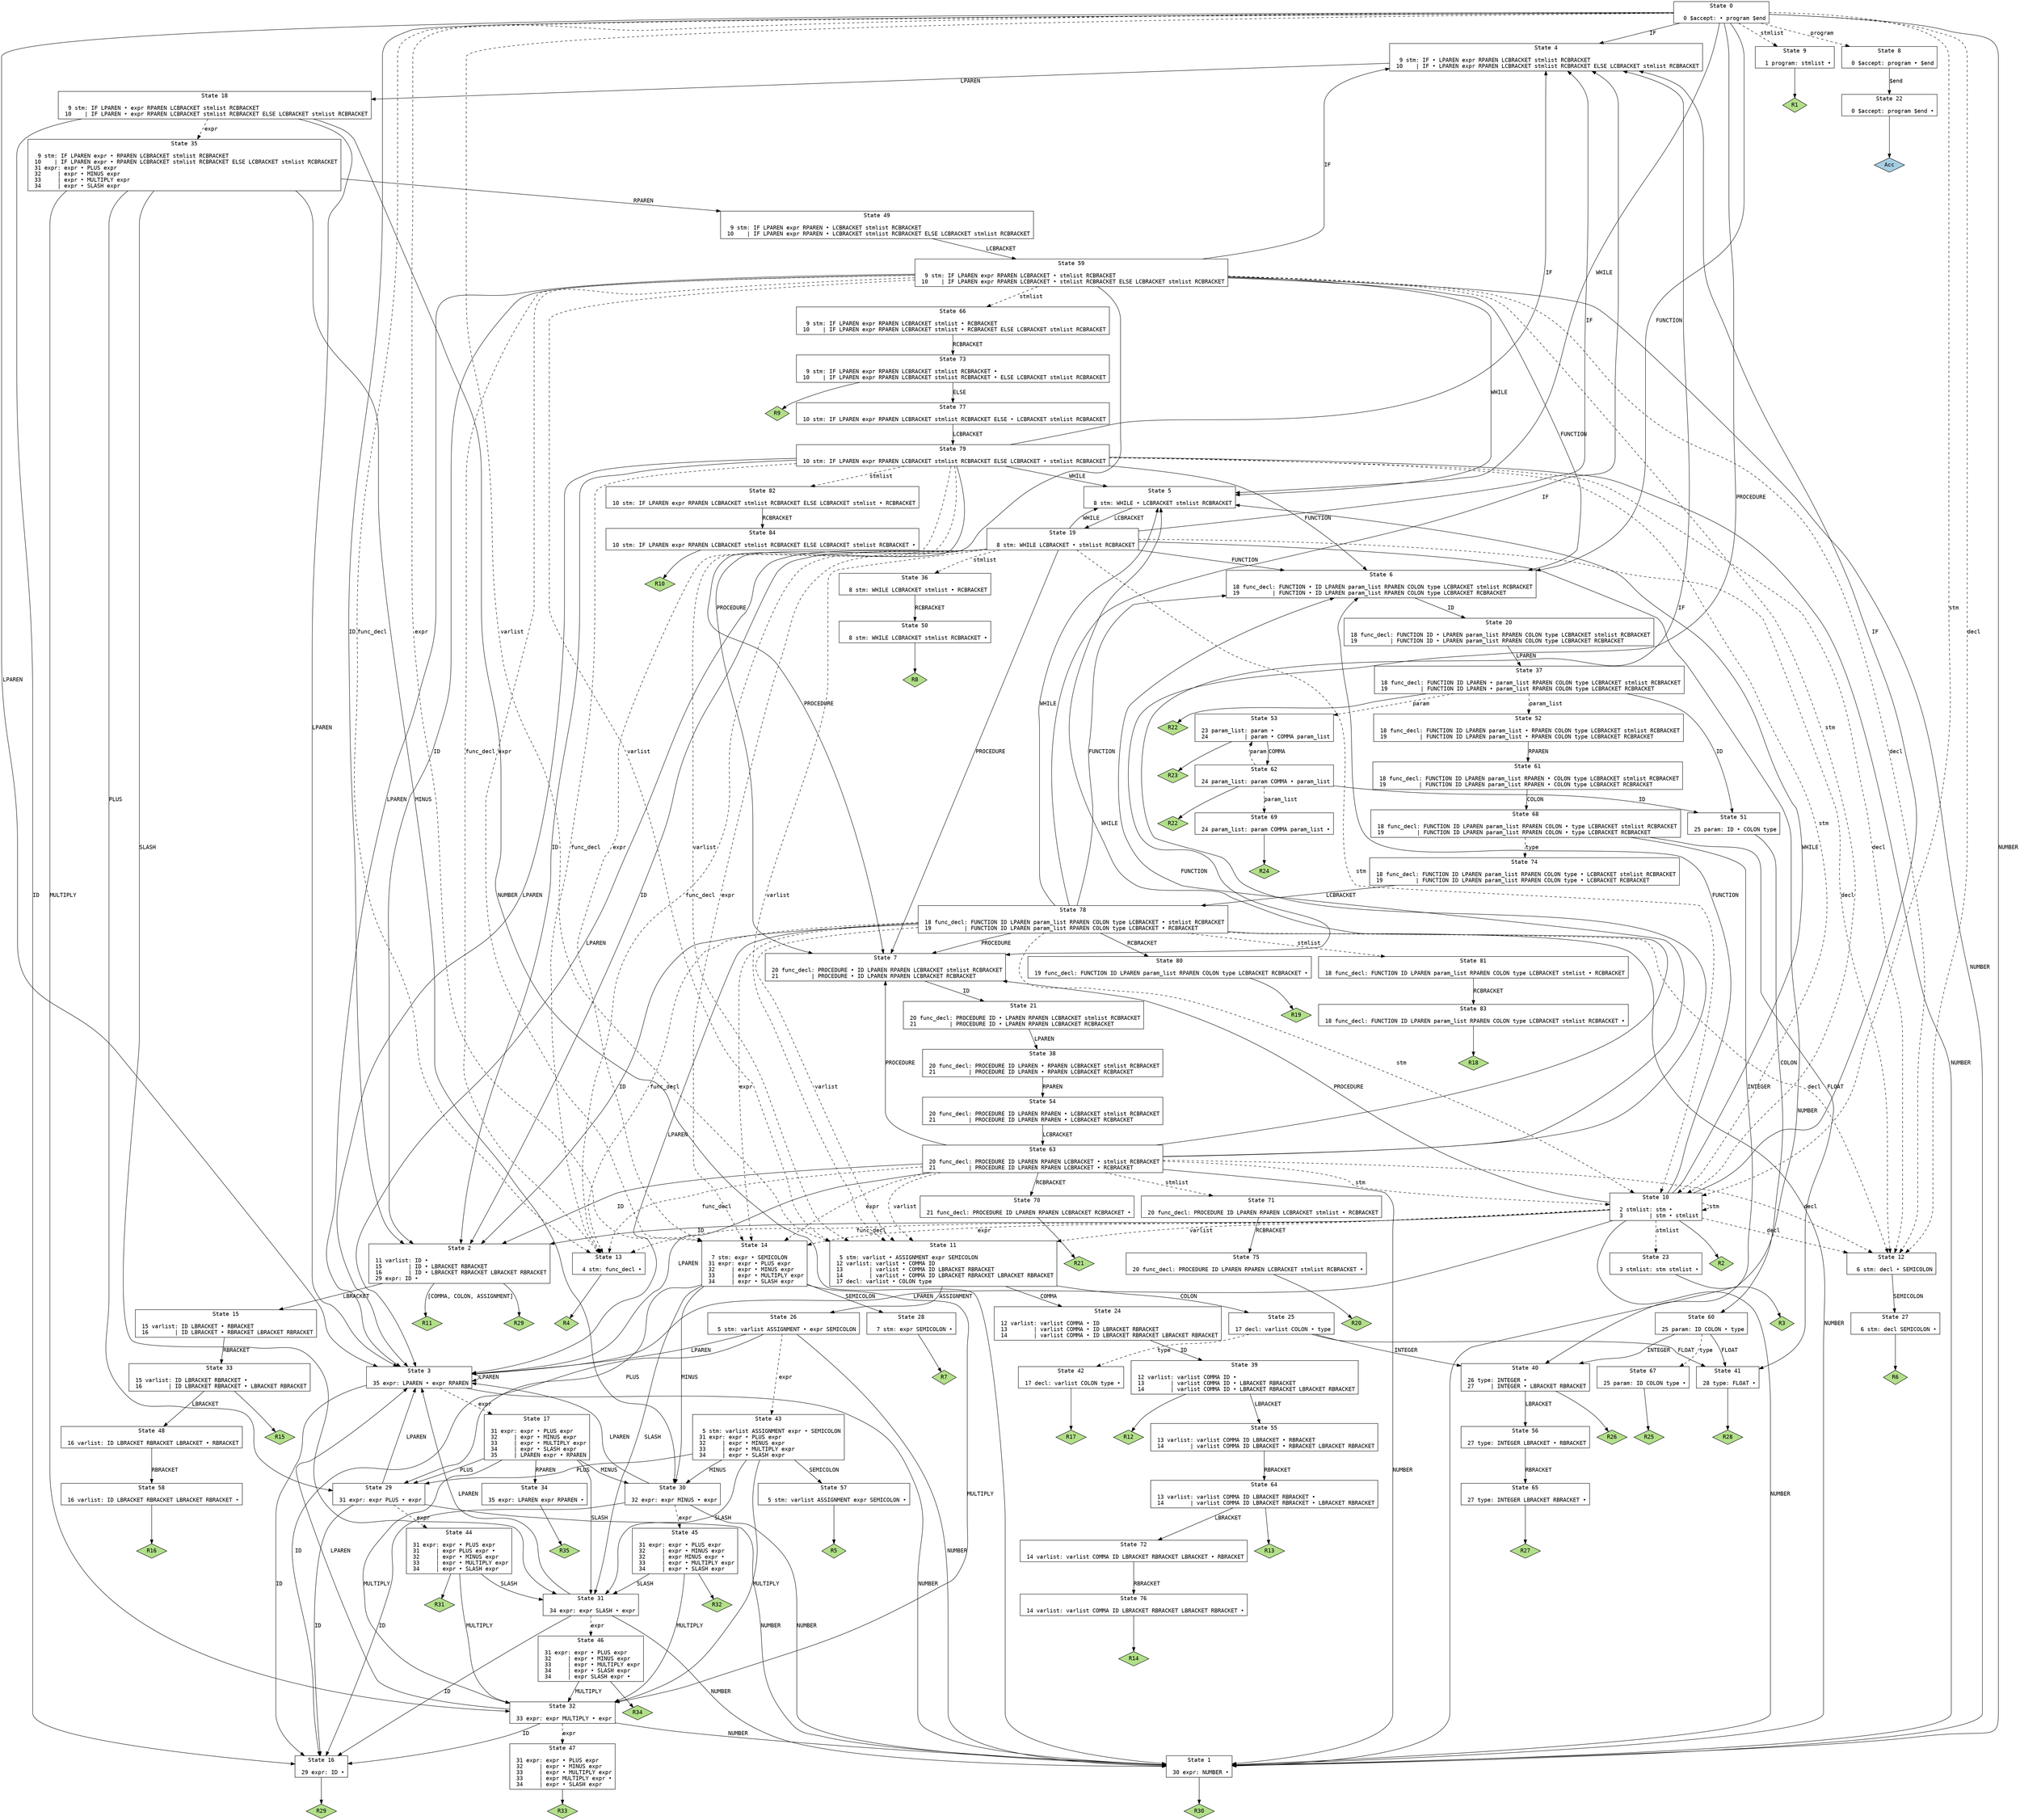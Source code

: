 // Generated by GNU Bison 3.8.2.
// Report bugs to <bug-bison@gnu.org>.
// Home page: <https://www.gnu.org/software/bison/>.

digraph "parser.y"
{
  node [fontname = courier, shape = box, colorscheme = paired6]
  edge [fontname = courier]

  0 [label="State 0\n\l  0 $accept: • program $end\l"]
  0 -> 1 [style=solid label="NUMBER"]
  0 -> 2 [style=solid label="ID"]
  0 -> 3 [style=solid label="LPAREN"]
  0 -> 4 [style=solid label="IF"]
  0 -> 5 [style=solid label="WHILE"]
  0 -> 6 [style=solid label="FUNCTION"]
  0 -> 7 [style=solid label="PROCEDURE"]
  0 -> 8 [style=dashed label="program"]
  0 -> 9 [style=dashed label="stmlist"]
  0 -> 10 [style=dashed label="stm"]
  0 -> 11 [style=dashed label="varlist"]
  0 -> 12 [style=dashed label="decl"]
  0 -> 13 [style=dashed label="func_decl"]
  0 -> 14 [style=dashed label="expr"]
  1 [label="State 1\n\l 30 expr: NUMBER •\l"]
  1 -> "1R30" [style=solid]
 "1R30" [label="R30", fillcolor=3, shape=diamond, style=filled]
  2 [label="State 2\n\l 11 varlist: ID •\l 15        | ID • LBRACKET RBRACKET\l 16        | ID • LBRACKET RBRACKET LBRACKET RBRACKET\l 29 expr: ID •\l"]
  2 -> 15 [style=solid label="LBRACKET"]
  2 -> "2R11" [label="[COMMA, COLON, ASSIGNMENT]", style=solid]
 "2R11" [label="R11", fillcolor=3, shape=diamond, style=filled]
  2 -> "2R29" [style=solid]
 "2R29" [label="R29", fillcolor=3, shape=diamond, style=filled]
  3 [label="State 3\n\l 35 expr: LPAREN • expr RPAREN\l"]
  3 -> 1 [style=solid label="NUMBER"]
  3 -> 16 [style=solid label="ID"]
  3 -> 3 [style=solid label="LPAREN"]
  3 -> 17 [style=dashed label="expr"]
  4 [label="State 4\n\l  9 stm: IF • LPAREN expr RPAREN LCBRACKET stmlist RCBRACKET\l 10    | IF • LPAREN expr RPAREN LCBRACKET stmlist RCBRACKET ELSE LCBRACKET stmlist RCBRACKET\l"]
  4 -> 18 [style=solid label="LPAREN"]
  5 [label="State 5\n\l  8 stm: WHILE • LCBRACKET stmlist RCBRACKET\l"]
  5 -> 19 [style=solid label="LCBRACKET"]
  6 [label="State 6\n\l 18 func_decl: FUNCTION • ID LPAREN param_list RPAREN COLON type LCBRACKET stmlist RCBRACKET\l 19          | FUNCTION • ID LPAREN param_list RPAREN COLON type LCBRACKET RCBRACKET\l"]
  6 -> 20 [style=solid label="ID"]
  7 [label="State 7\n\l 20 func_decl: PROCEDURE • ID LPAREN RPAREN LCBRACKET stmlist RCBRACKET\l 21          | PROCEDURE • ID LPAREN RPAREN LCBRACKET RCBRACKET\l"]
  7 -> 21 [style=solid label="ID"]
  8 [label="State 8\n\l  0 $accept: program • $end\l"]
  8 -> 22 [style=solid label="$end"]
  9 [label="State 9\n\l  1 program: stmlist •\l"]
  9 -> "9R1" [style=solid]
 "9R1" [label="R1", fillcolor=3, shape=diamond, style=filled]
  10 [label="State 10\n\l  2 stmlist: stm •\l  3        | stm • stmlist\l"]
  10 -> 1 [style=solid label="NUMBER"]
  10 -> 2 [style=solid label="ID"]
  10 -> 3 [style=solid label="LPAREN"]
  10 -> 4 [style=solid label="IF"]
  10 -> 5 [style=solid label="WHILE"]
  10 -> 6 [style=solid label="FUNCTION"]
  10 -> 7 [style=solid label="PROCEDURE"]
  10 -> 23 [style=dashed label="stmlist"]
  10 -> 10 [style=dashed label="stm"]
  10 -> 11 [style=dashed label="varlist"]
  10 -> 12 [style=dashed label="decl"]
  10 -> 13 [style=dashed label="func_decl"]
  10 -> 14 [style=dashed label="expr"]
  10 -> "10R2" [style=solid]
 "10R2" [label="R2", fillcolor=3, shape=diamond, style=filled]
  11 [label="State 11\n\l  5 stm: varlist • ASSIGNMENT expr SEMICOLON\l 12 varlist: varlist • COMMA ID\l 13        | varlist • COMMA ID LBRACKET RBRACKET\l 14        | varlist • COMMA ID LBRACKET RBRACKET LBRACKET RBRACKET\l 17 decl: varlist • COLON type\l"]
  11 -> 24 [style=solid label="COMMA"]
  11 -> 25 [style=solid label="COLON"]
  11 -> 26 [style=solid label="ASSIGNMENT"]
  12 [label="State 12\n\l  6 stm: decl • SEMICOLON\l"]
  12 -> 27 [style=solid label="SEMICOLON"]
  13 [label="State 13\n\l  4 stm: func_decl •\l"]
  13 -> "13R4" [style=solid]
 "13R4" [label="R4", fillcolor=3, shape=diamond, style=filled]
  14 [label="State 14\n\l  7 stm: expr • SEMICOLON\l 31 expr: expr • PLUS expr\l 32     | expr • MINUS expr\l 33     | expr • MULTIPLY expr\l 34     | expr • SLASH expr\l"]
  14 -> 28 [style=solid label="SEMICOLON"]
  14 -> 29 [style=solid label="PLUS"]
  14 -> 30 [style=solid label="MINUS"]
  14 -> 31 [style=solid label="SLASH"]
  14 -> 32 [style=solid label="MULTIPLY"]
  15 [label="State 15\n\l 15 varlist: ID LBRACKET • RBRACKET\l 16        | ID LBRACKET • RBRACKET LBRACKET RBRACKET\l"]
  15 -> 33 [style=solid label="RBRACKET"]
  16 [label="State 16\n\l 29 expr: ID •\l"]
  16 -> "16R29" [style=solid]
 "16R29" [label="R29", fillcolor=3, shape=diamond, style=filled]
  17 [label="State 17\n\l 31 expr: expr • PLUS expr\l 32     | expr • MINUS expr\l 33     | expr • MULTIPLY expr\l 34     | expr • SLASH expr\l 35     | LPAREN expr • RPAREN\l"]
  17 -> 34 [style=solid label="RPAREN"]
  17 -> 29 [style=solid label="PLUS"]
  17 -> 30 [style=solid label="MINUS"]
  17 -> 31 [style=solid label="SLASH"]
  17 -> 32 [style=solid label="MULTIPLY"]
  18 [label="State 18\n\l  9 stm: IF LPAREN • expr RPAREN LCBRACKET stmlist RCBRACKET\l 10    | IF LPAREN • expr RPAREN LCBRACKET stmlist RCBRACKET ELSE LCBRACKET stmlist RCBRACKET\l"]
  18 -> 1 [style=solid label="NUMBER"]
  18 -> 16 [style=solid label="ID"]
  18 -> 3 [style=solid label="LPAREN"]
  18 -> 35 [style=dashed label="expr"]
  19 [label="State 19\n\l  8 stm: WHILE LCBRACKET • stmlist RCBRACKET\l"]
  19 -> 1 [style=solid label="NUMBER"]
  19 -> 2 [style=solid label="ID"]
  19 -> 3 [style=solid label="LPAREN"]
  19 -> 4 [style=solid label="IF"]
  19 -> 5 [style=solid label="WHILE"]
  19 -> 6 [style=solid label="FUNCTION"]
  19 -> 7 [style=solid label="PROCEDURE"]
  19 -> 36 [style=dashed label="stmlist"]
  19 -> 10 [style=dashed label="stm"]
  19 -> 11 [style=dashed label="varlist"]
  19 -> 12 [style=dashed label="decl"]
  19 -> 13 [style=dashed label="func_decl"]
  19 -> 14 [style=dashed label="expr"]
  20 [label="State 20\n\l 18 func_decl: FUNCTION ID • LPAREN param_list RPAREN COLON type LCBRACKET stmlist RCBRACKET\l 19          | FUNCTION ID • LPAREN param_list RPAREN COLON type LCBRACKET RCBRACKET\l"]
  20 -> 37 [style=solid label="LPAREN"]
  21 [label="State 21\n\l 20 func_decl: PROCEDURE ID • LPAREN RPAREN LCBRACKET stmlist RCBRACKET\l 21          | PROCEDURE ID • LPAREN RPAREN LCBRACKET RCBRACKET\l"]
  21 -> 38 [style=solid label="LPAREN"]
  22 [label="State 22\n\l  0 $accept: program $end •\l"]
  22 -> "22R0" [style=solid]
 "22R0" [label="Acc", fillcolor=1, shape=diamond, style=filled]
  23 [label="State 23\n\l  3 stmlist: stm stmlist •\l"]
  23 -> "23R3" [style=solid]
 "23R3" [label="R3", fillcolor=3, shape=diamond, style=filled]
  24 [label="State 24\n\l 12 varlist: varlist COMMA • ID\l 13        | varlist COMMA • ID LBRACKET RBRACKET\l 14        | varlist COMMA • ID LBRACKET RBRACKET LBRACKET RBRACKET\l"]
  24 -> 39 [style=solid label="ID"]
  25 [label="State 25\n\l 17 decl: varlist COLON • type\l"]
  25 -> 40 [style=solid label="INTEGER"]
  25 -> 41 [style=solid label="FLOAT"]
  25 -> 42 [style=dashed label="type"]
  26 [label="State 26\n\l  5 stm: varlist ASSIGNMENT • expr SEMICOLON\l"]
  26 -> 1 [style=solid label="NUMBER"]
  26 -> 16 [style=solid label="ID"]
  26 -> 3 [style=solid label="LPAREN"]
  26 -> 43 [style=dashed label="expr"]
  27 [label="State 27\n\l  6 stm: decl SEMICOLON •\l"]
  27 -> "27R6" [style=solid]
 "27R6" [label="R6", fillcolor=3, shape=diamond, style=filled]
  28 [label="State 28\n\l  7 stm: expr SEMICOLON •\l"]
  28 -> "28R7" [style=solid]
 "28R7" [label="R7", fillcolor=3, shape=diamond, style=filled]
  29 [label="State 29\n\l 31 expr: expr PLUS • expr\l"]
  29 -> 1 [style=solid label="NUMBER"]
  29 -> 16 [style=solid label="ID"]
  29 -> 3 [style=solid label="LPAREN"]
  29 -> 44 [style=dashed label="expr"]
  30 [label="State 30\n\l 32 expr: expr MINUS • expr\l"]
  30 -> 1 [style=solid label="NUMBER"]
  30 -> 16 [style=solid label="ID"]
  30 -> 3 [style=solid label="LPAREN"]
  30 -> 45 [style=dashed label="expr"]
  31 [label="State 31\n\l 34 expr: expr SLASH • expr\l"]
  31 -> 1 [style=solid label="NUMBER"]
  31 -> 16 [style=solid label="ID"]
  31 -> 3 [style=solid label="LPAREN"]
  31 -> 46 [style=dashed label="expr"]
  32 [label="State 32\n\l 33 expr: expr MULTIPLY • expr\l"]
  32 -> 1 [style=solid label="NUMBER"]
  32 -> 16 [style=solid label="ID"]
  32 -> 3 [style=solid label="LPAREN"]
  32 -> 47 [style=dashed label="expr"]
  33 [label="State 33\n\l 15 varlist: ID LBRACKET RBRACKET •\l 16        | ID LBRACKET RBRACKET • LBRACKET RBRACKET\l"]
  33 -> 48 [style=solid label="LBRACKET"]
  33 -> "33R15" [style=solid]
 "33R15" [label="R15", fillcolor=3, shape=diamond, style=filled]
  34 [label="State 34\n\l 35 expr: LPAREN expr RPAREN •\l"]
  34 -> "34R35" [style=solid]
 "34R35" [label="R35", fillcolor=3, shape=diamond, style=filled]
  35 [label="State 35\n\l  9 stm: IF LPAREN expr • RPAREN LCBRACKET stmlist RCBRACKET\l 10    | IF LPAREN expr • RPAREN LCBRACKET stmlist RCBRACKET ELSE LCBRACKET stmlist RCBRACKET\l 31 expr: expr • PLUS expr\l 32     | expr • MINUS expr\l 33     | expr • MULTIPLY expr\l 34     | expr • SLASH expr\l"]
  35 -> 49 [style=solid label="RPAREN"]
  35 -> 29 [style=solid label="PLUS"]
  35 -> 30 [style=solid label="MINUS"]
  35 -> 31 [style=solid label="SLASH"]
  35 -> 32 [style=solid label="MULTIPLY"]
  36 [label="State 36\n\l  8 stm: WHILE LCBRACKET stmlist • RCBRACKET\l"]
  36 -> 50 [style=solid label="RCBRACKET"]
  37 [label="State 37\n\l 18 func_decl: FUNCTION ID LPAREN • param_list RPAREN COLON type LCBRACKET stmlist RCBRACKET\l 19          | FUNCTION ID LPAREN • param_list RPAREN COLON type LCBRACKET RCBRACKET\l"]
  37 -> 51 [style=solid label="ID"]
  37 -> 52 [style=dashed label="param_list"]
  37 -> 53 [style=dashed label="param"]
  37 -> "37R22" [style=solid]
 "37R22" [label="R22", fillcolor=3, shape=diamond, style=filled]
  38 [label="State 38\n\l 20 func_decl: PROCEDURE ID LPAREN • RPAREN LCBRACKET stmlist RCBRACKET\l 21          | PROCEDURE ID LPAREN • RPAREN LCBRACKET RCBRACKET\l"]
  38 -> 54 [style=solid label="RPAREN"]
  39 [label="State 39\n\l 12 varlist: varlist COMMA ID •\l 13        | varlist COMMA ID • LBRACKET RBRACKET\l 14        | varlist COMMA ID • LBRACKET RBRACKET LBRACKET RBRACKET\l"]
  39 -> 55 [style=solid label="LBRACKET"]
  39 -> "39R12" [style=solid]
 "39R12" [label="R12", fillcolor=3, shape=diamond, style=filled]
  40 [label="State 40\n\l 26 type: INTEGER •\l 27     | INTEGER • LBRACKET RBRACKET\l"]
  40 -> 56 [style=solid label="LBRACKET"]
  40 -> "40R26" [style=solid]
 "40R26" [label="R26", fillcolor=3, shape=diamond, style=filled]
  41 [label="State 41\n\l 28 type: FLOAT •\l"]
  41 -> "41R28" [style=solid]
 "41R28" [label="R28", fillcolor=3, shape=diamond, style=filled]
  42 [label="State 42\n\l 17 decl: varlist COLON type •\l"]
  42 -> "42R17" [style=solid]
 "42R17" [label="R17", fillcolor=3, shape=diamond, style=filled]
  43 [label="State 43\n\l  5 stm: varlist ASSIGNMENT expr • SEMICOLON\l 31 expr: expr • PLUS expr\l 32     | expr • MINUS expr\l 33     | expr • MULTIPLY expr\l 34     | expr • SLASH expr\l"]
  43 -> 57 [style=solid label="SEMICOLON"]
  43 -> 29 [style=solid label="PLUS"]
  43 -> 30 [style=solid label="MINUS"]
  43 -> 31 [style=solid label="SLASH"]
  43 -> 32 [style=solid label="MULTIPLY"]
  44 [label="State 44\n\l 31 expr: expr • PLUS expr\l 31     | expr PLUS expr •\l 32     | expr • MINUS expr\l 33     | expr • MULTIPLY expr\l 34     | expr • SLASH expr\l"]
  44 -> 31 [style=solid label="SLASH"]
  44 -> 32 [style=solid label="MULTIPLY"]
  44 -> "44R31" [style=solid]
 "44R31" [label="R31", fillcolor=3, shape=diamond, style=filled]
  45 [label="State 45\n\l 31 expr: expr • PLUS expr\l 32     | expr • MINUS expr\l 32     | expr MINUS expr •\l 33     | expr • MULTIPLY expr\l 34     | expr • SLASH expr\l"]
  45 -> 31 [style=solid label="SLASH"]
  45 -> 32 [style=solid label="MULTIPLY"]
  45 -> "45R32" [style=solid]
 "45R32" [label="R32", fillcolor=3, shape=diamond, style=filled]
  46 [label="State 46\n\l 31 expr: expr • PLUS expr\l 32     | expr • MINUS expr\l 33     | expr • MULTIPLY expr\l 34     | expr • SLASH expr\l 34     | expr SLASH expr •\l"]
  46 -> 32 [style=solid label="MULTIPLY"]
  46 -> "46R34" [style=solid]
 "46R34" [label="R34", fillcolor=3, shape=diamond, style=filled]
  47 [label="State 47\n\l 31 expr: expr • PLUS expr\l 32     | expr • MINUS expr\l 33     | expr • MULTIPLY expr\l 33     | expr MULTIPLY expr •\l 34     | expr • SLASH expr\l"]
  47 -> "47R33" [style=solid]
 "47R33" [label="R33", fillcolor=3, shape=diamond, style=filled]
  48 [label="State 48\n\l 16 varlist: ID LBRACKET RBRACKET LBRACKET • RBRACKET\l"]
  48 -> 58 [style=solid label="RBRACKET"]
  49 [label="State 49\n\l  9 stm: IF LPAREN expr RPAREN • LCBRACKET stmlist RCBRACKET\l 10    | IF LPAREN expr RPAREN • LCBRACKET stmlist RCBRACKET ELSE LCBRACKET stmlist RCBRACKET\l"]
  49 -> 59 [style=solid label="LCBRACKET"]
  50 [label="State 50\n\l  8 stm: WHILE LCBRACKET stmlist RCBRACKET •\l"]
  50 -> "50R8" [style=solid]
 "50R8" [label="R8", fillcolor=3, shape=diamond, style=filled]
  51 [label="State 51\n\l 25 param: ID • COLON type\l"]
  51 -> 60 [style=solid label="COLON"]
  52 [label="State 52\n\l 18 func_decl: FUNCTION ID LPAREN param_list • RPAREN COLON type LCBRACKET stmlist RCBRACKET\l 19          | FUNCTION ID LPAREN param_list • RPAREN COLON type LCBRACKET RCBRACKET\l"]
  52 -> 61 [style=solid label="RPAREN"]
  53 [label="State 53\n\l 23 param_list: param •\l 24           | param • COMMA param_list\l"]
  53 -> 62 [style=solid label="COMMA"]
  53 -> "53R23" [style=solid]
 "53R23" [label="R23", fillcolor=3, shape=diamond, style=filled]
  54 [label="State 54\n\l 20 func_decl: PROCEDURE ID LPAREN RPAREN • LCBRACKET stmlist RCBRACKET\l 21          | PROCEDURE ID LPAREN RPAREN • LCBRACKET RCBRACKET\l"]
  54 -> 63 [style=solid label="LCBRACKET"]
  55 [label="State 55\n\l 13 varlist: varlist COMMA ID LBRACKET • RBRACKET\l 14        | varlist COMMA ID LBRACKET • RBRACKET LBRACKET RBRACKET\l"]
  55 -> 64 [style=solid label="RBRACKET"]
  56 [label="State 56\n\l 27 type: INTEGER LBRACKET • RBRACKET\l"]
  56 -> 65 [style=solid label="RBRACKET"]
  57 [label="State 57\n\l  5 stm: varlist ASSIGNMENT expr SEMICOLON •\l"]
  57 -> "57R5" [style=solid]
 "57R5" [label="R5", fillcolor=3, shape=diamond, style=filled]
  58 [label="State 58\n\l 16 varlist: ID LBRACKET RBRACKET LBRACKET RBRACKET •\l"]
  58 -> "58R16" [style=solid]
 "58R16" [label="R16", fillcolor=3, shape=diamond, style=filled]
  59 [label="State 59\n\l  9 stm: IF LPAREN expr RPAREN LCBRACKET • stmlist RCBRACKET\l 10    | IF LPAREN expr RPAREN LCBRACKET • stmlist RCBRACKET ELSE LCBRACKET stmlist RCBRACKET\l"]
  59 -> 1 [style=solid label="NUMBER"]
  59 -> 2 [style=solid label="ID"]
  59 -> 3 [style=solid label="LPAREN"]
  59 -> 4 [style=solid label="IF"]
  59 -> 5 [style=solid label="WHILE"]
  59 -> 6 [style=solid label="FUNCTION"]
  59 -> 7 [style=solid label="PROCEDURE"]
  59 -> 66 [style=dashed label="stmlist"]
  59 -> 10 [style=dashed label="stm"]
  59 -> 11 [style=dashed label="varlist"]
  59 -> 12 [style=dashed label="decl"]
  59 -> 13 [style=dashed label="func_decl"]
  59 -> 14 [style=dashed label="expr"]
  60 [label="State 60\n\l 25 param: ID COLON • type\l"]
  60 -> 40 [style=solid label="INTEGER"]
  60 -> 41 [style=solid label="FLOAT"]
  60 -> 67 [style=dashed label="type"]
  61 [label="State 61\n\l 18 func_decl: FUNCTION ID LPAREN param_list RPAREN • COLON type LCBRACKET stmlist RCBRACKET\l 19          | FUNCTION ID LPAREN param_list RPAREN • COLON type LCBRACKET RCBRACKET\l"]
  61 -> 68 [style=solid label="COLON"]
  62 [label="State 62\n\l 24 param_list: param COMMA • param_list\l"]
  62 -> 51 [style=solid label="ID"]
  62 -> 69 [style=dashed label="param_list"]
  62 -> 53 [style=dashed label="param"]
  62 -> "62R22" [style=solid]
 "62R22" [label="R22", fillcolor=3, shape=diamond, style=filled]
  63 [label="State 63\n\l 20 func_decl: PROCEDURE ID LPAREN RPAREN LCBRACKET • stmlist RCBRACKET\l 21          | PROCEDURE ID LPAREN RPAREN LCBRACKET • RCBRACKET\l"]
  63 -> 1 [style=solid label="NUMBER"]
  63 -> 2 [style=solid label="ID"]
  63 -> 70 [style=solid label="RCBRACKET"]
  63 -> 3 [style=solid label="LPAREN"]
  63 -> 4 [style=solid label="IF"]
  63 -> 5 [style=solid label="WHILE"]
  63 -> 6 [style=solid label="FUNCTION"]
  63 -> 7 [style=solid label="PROCEDURE"]
  63 -> 71 [style=dashed label="stmlist"]
  63 -> 10 [style=dashed label="stm"]
  63 -> 11 [style=dashed label="varlist"]
  63 -> 12 [style=dashed label="decl"]
  63 -> 13 [style=dashed label="func_decl"]
  63 -> 14 [style=dashed label="expr"]
  64 [label="State 64\n\l 13 varlist: varlist COMMA ID LBRACKET RBRACKET •\l 14        | varlist COMMA ID LBRACKET RBRACKET • LBRACKET RBRACKET\l"]
  64 -> 72 [style=solid label="LBRACKET"]
  64 -> "64R13" [style=solid]
 "64R13" [label="R13", fillcolor=3, shape=diamond, style=filled]
  65 [label="State 65\n\l 27 type: INTEGER LBRACKET RBRACKET •\l"]
  65 -> "65R27" [style=solid]
 "65R27" [label="R27", fillcolor=3, shape=diamond, style=filled]
  66 [label="State 66\n\l  9 stm: IF LPAREN expr RPAREN LCBRACKET stmlist • RCBRACKET\l 10    | IF LPAREN expr RPAREN LCBRACKET stmlist • RCBRACKET ELSE LCBRACKET stmlist RCBRACKET\l"]
  66 -> 73 [style=solid label="RCBRACKET"]
  67 [label="State 67\n\l 25 param: ID COLON type •\l"]
  67 -> "67R25" [style=solid]
 "67R25" [label="R25", fillcolor=3, shape=diamond, style=filled]
  68 [label="State 68\n\l 18 func_decl: FUNCTION ID LPAREN param_list RPAREN COLON • type LCBRACKET stmlist RCBRACKET\l 19          | FUNCTION ID LPAREN param_list RPAREN COLON • type LCBRACKET RCBRACKET\l"]
  68 -> 40 [style=solid label="INTEGER"]
  68 -> 41 [style=solid label="FLOAT"]
  68 -> 74 [style=dashed label="type"]
  69 [label="State 69\n\l 24 param_list: param COMMA param_list •\l"]
  69 -> "69R24" [style=solid]
 "69R24" [label="R24", fillcolor=3, shape=diamond, style=filled]
  70 [label="State 70\n\l 21 func_decl: PROCEDURE ID LPAREN RPAREN LCBRACKET RCBRACKET •\l"]
  70 -> "70R21" [style=solid]
 "70R21" [label="R21", fillcolor=3, shape=diamond, style=filled]
  71 [label="State 71\n\l 20 func_decl: PROCEDURE ID LPAREN RPAREN LCBRACKET stmlist • RCBRACKET\l"]
  71 -> 75 [style=solid label="RCBRACKET"]
  72 [label="State 72\n\l 14 varlist: varlist COMMA ID LBRACKET RBRACKET LBRACKET • RBRACKET\l"]
  72 -> 76 [style=solid label="RBRACKET"]
  73 [label="State 73\n\l  9 stm: IF LPAREN expr RPAREN LCBRACKET stmlist RCBRACKET •\l 10    | IF LPAREN expr RPAREN LCBRACKET stmlist RCBRACKET • ELSE LCBRACKET stmlist RCBRACKET\l"]
  73 -> 77 [style=solid label="ELSE"]
  73 -> "73R9" [style=solid]
 "73R9" [label="R9", fillcolor=3, shape=diamond, style=filled]
  74 [label="State 74\n\l 18 func_decl: FUNCTION ID LPAREN param_list RPAREN COLON type • LCBRACKET stmlist RCBRACKET\l 19          | FUNCTION ID LPAREN param_list RPAREN COLON type • LCBRACKET RCBRACKET\l"]
  74 -> 78 [style=solid label="LCBRACKET"]
  75 [label="State 75\n\l 20 func_decl: PROCEDURE ID LPAREN RPAREN LCBRACKET stmlist RCBRACKET •\l"]
  75 -> "75R20" [style=solid]
 "75R20" [label="R20", fillcolor=3, shape=diamond, style=filled]
  76 [label="State 76\n\l 14 varlist: varlist COMMA ID LBRACKET RBRACKET LBRACKET RBRACKET •\l"]
  76 -> "76R14" [style=solid]
 "76R14" [label="R14", fillcolor=3, shape=diamond, style=filled]
  77 [label="State 77\n\l 10 stm: IF LPAREN expr RPAREN LCBRACKET stmlist RCBRACKET ELSE • LCBRACKET stmlist RCBRACKET\l"]
  77 -> 79 [style=solid label="LCBRACKET"]
  78 [label="State 78\n\l 18 func_decl: FUNCTION ID LPAREN param_list RPAREN COLON type LCBRACKET • stmlist RCBRACKET\l 19          | FUNCTION ID LPAREN param_list RPAREN COLON type LCBRACKET • RCBRACKET\l"]
  78 -> 1 [style=solid label="NUMBER"]
  78 -> 2 [style=solid label="ID"]
  78 -> 80 [style=solid label="RCBRACKET"]
  78 -> 3 [style=solid label="LPAREN"]
  78 -> 4 [style=solid label="IF"]
  78 -> 5 [style=solid label="WHILE"]
  78 -> 6 [style=solid label="FUNCTION"]
  78 -> 7 [style=solid label="PROCEDURE"]
  78 -> 81 [style=dashed label="stmlist"]
  78 -> 10 [style=dashed label="stm"]
  78 -> 11 [style=dashed label="varlist"]
  78 -> 12 [style=dashed label="decl"]
  78 -> 13 [style=dashed label="func_decl"]
  78 -> 14 [style=dashed label="expr"]
  79 [label="State 79\n\l 10 stm: IF LPAREN expr RPAREN LCBRACKET stmlist RCBRACKET ELSE LCBRACKET • stmlist RCBRACKET\l"]
  79 -> 1 [style=solid label="NUMBER"]
  79 -> 2 [style=solid label="ID"]
  79 -> 3 [style=solid label="LPAREN"]
  79 -> 4 [style=solid label="IF"]
  79 -> 5 [style=solid label="WHILE"]
  79 -> 6 [style=solid label="FUNCTION"]
  79 -> 7 [style=solid label="PROCEDURE"]
  79 -> 82 [style=dashed label="stmlist"]
  79 -> 10 [style=dashed label="stm"]
  79 -> 11 [style=dashed label="varlist"]
  79 -> 12 [style=dashed label="decl"]
  79 -> 13 [style=dashed label="func_decl"]
  79 -> 14 [style=dashed label="expr"]
  80 [label="State 80\n\l 19 func_decl: FUNCTION ID LPAREN param_list RPAREN COLON type LCBRACKET RCBRACKET •\l"]
  80 -> "80R19" [style=solid]
 "80R19" [label="R19", fillcolor=3, shape=diamond, style=filled]
  81 [label="State 81\n\l 18 func_decl: FUNCTION ID LPAREN param_list RPAREN COLON type LCBRACKET stmlist • RCBRACKET\l"]
  81 -> 83 [style=solid label="RCBRACKET"]
  82 [label="State 82\n\l 10 stm: IF LPAREN expr RPAREN LCBRACKET stmlist RCBRACKET ELSE LCBRACKET stmlist • RCBRACKET\l"]
  82 -> 84 [style=solid label="RCBRACKET"]
  83 [label="State 83\n\l 18 func_decl: FUNCTION ID LPAREN param_list RPAREN COLON type LCBRACKET stmlist RCBRACKET •\l"]
  83 -> "83R18" [style=solid]
 "83R18" [label="R18", fillcolor=3, shape=diamond, style=filled]
  84 [label="State 84\n\l 10 stm: IF LPAREN expr RPAREN LCBRACKET stmlist RCBRACKET ELSE LCBRACKET stmlist RCBRACKET •\l"]
  84 -> "84R10" [style=solid]
 "84R10" [label="R10", fillcolor=3, shape=diamond, style=filled]
}
